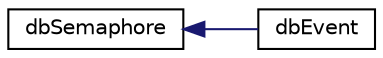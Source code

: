 digraph "Graphical Class Hierarchy"
{
 // INTERACTIVE_SVG=YES
 // LATEX_PDF_SIZE
  edge [fontname="Helvetica",fontsize="10",labelfontname="Helvetica",labelfontsize="10"];
  node [fontname="Helvetica",fontsize="10",shape=record];
  rankdir="LR";
  Node0 [label="dbSemaphore",height=0.2,width=0.4,color="black", fillcolor="white", style="filled",URL="$classdbSemaphore.html",tooltip=" "];
  Node0 -> Node1 [dir="back",color="midnightblue",fontsize="10",style="solid",fontname="Helvetica"];
  Node1 [label="dbEvent",height=0.2,width=0.4,color="black", fillcolor="white", style="filled",URL="$classdbEvent.html",tooltip=" "];
}
